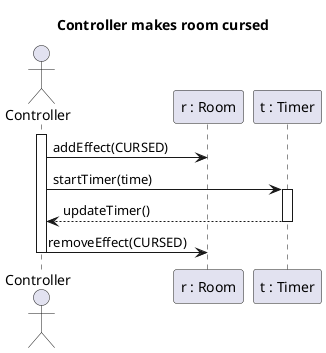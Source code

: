 @startuml Controller makes room cursed
title Controller makes room cursed

actor Controller as C
participant "r : Room" as r
participant "t : Timer" as t

Activate C
C -> r : addEffect(CURSED)
C -> t : startTimer(time)
Activate t
t --> C : updateTimer()
Deactivate t
C -> r : removeEffect(CURSED)
Deactivate C

@enduml